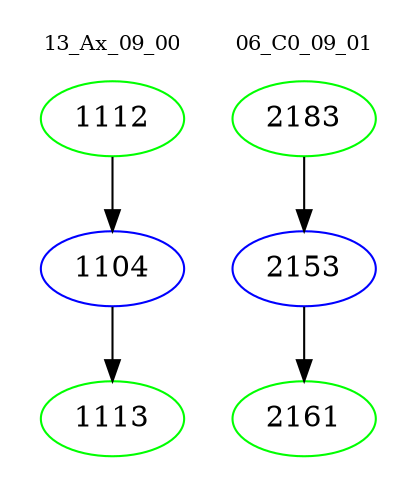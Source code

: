 digraph{
subgraph cluster_0 {
color = white
label = "13_Ax_09_00";
fontsize=10;
T0_1112 [label="1112", color="green"]
T0_1112 -> T0_1104 [color="black"]
T0_1104 [label="1104", color="blue"]
T0_1104 -> T0_1113 [color="black"]
T0_1113 [label="1113", color="green"]
}
subgraph cluster_1 {
color = white
label = "06_C0_09_01";
fontsize=10;
T1_2183 [label="2183", color="green"]
T1_2183 -> T1_2153 [color="black"]
T1_2153 [label="2153", color="blue"]
T1_2153 -> T1_2161 [color="black"]
T1_2161 [label="2161", color="green"]
}
}
